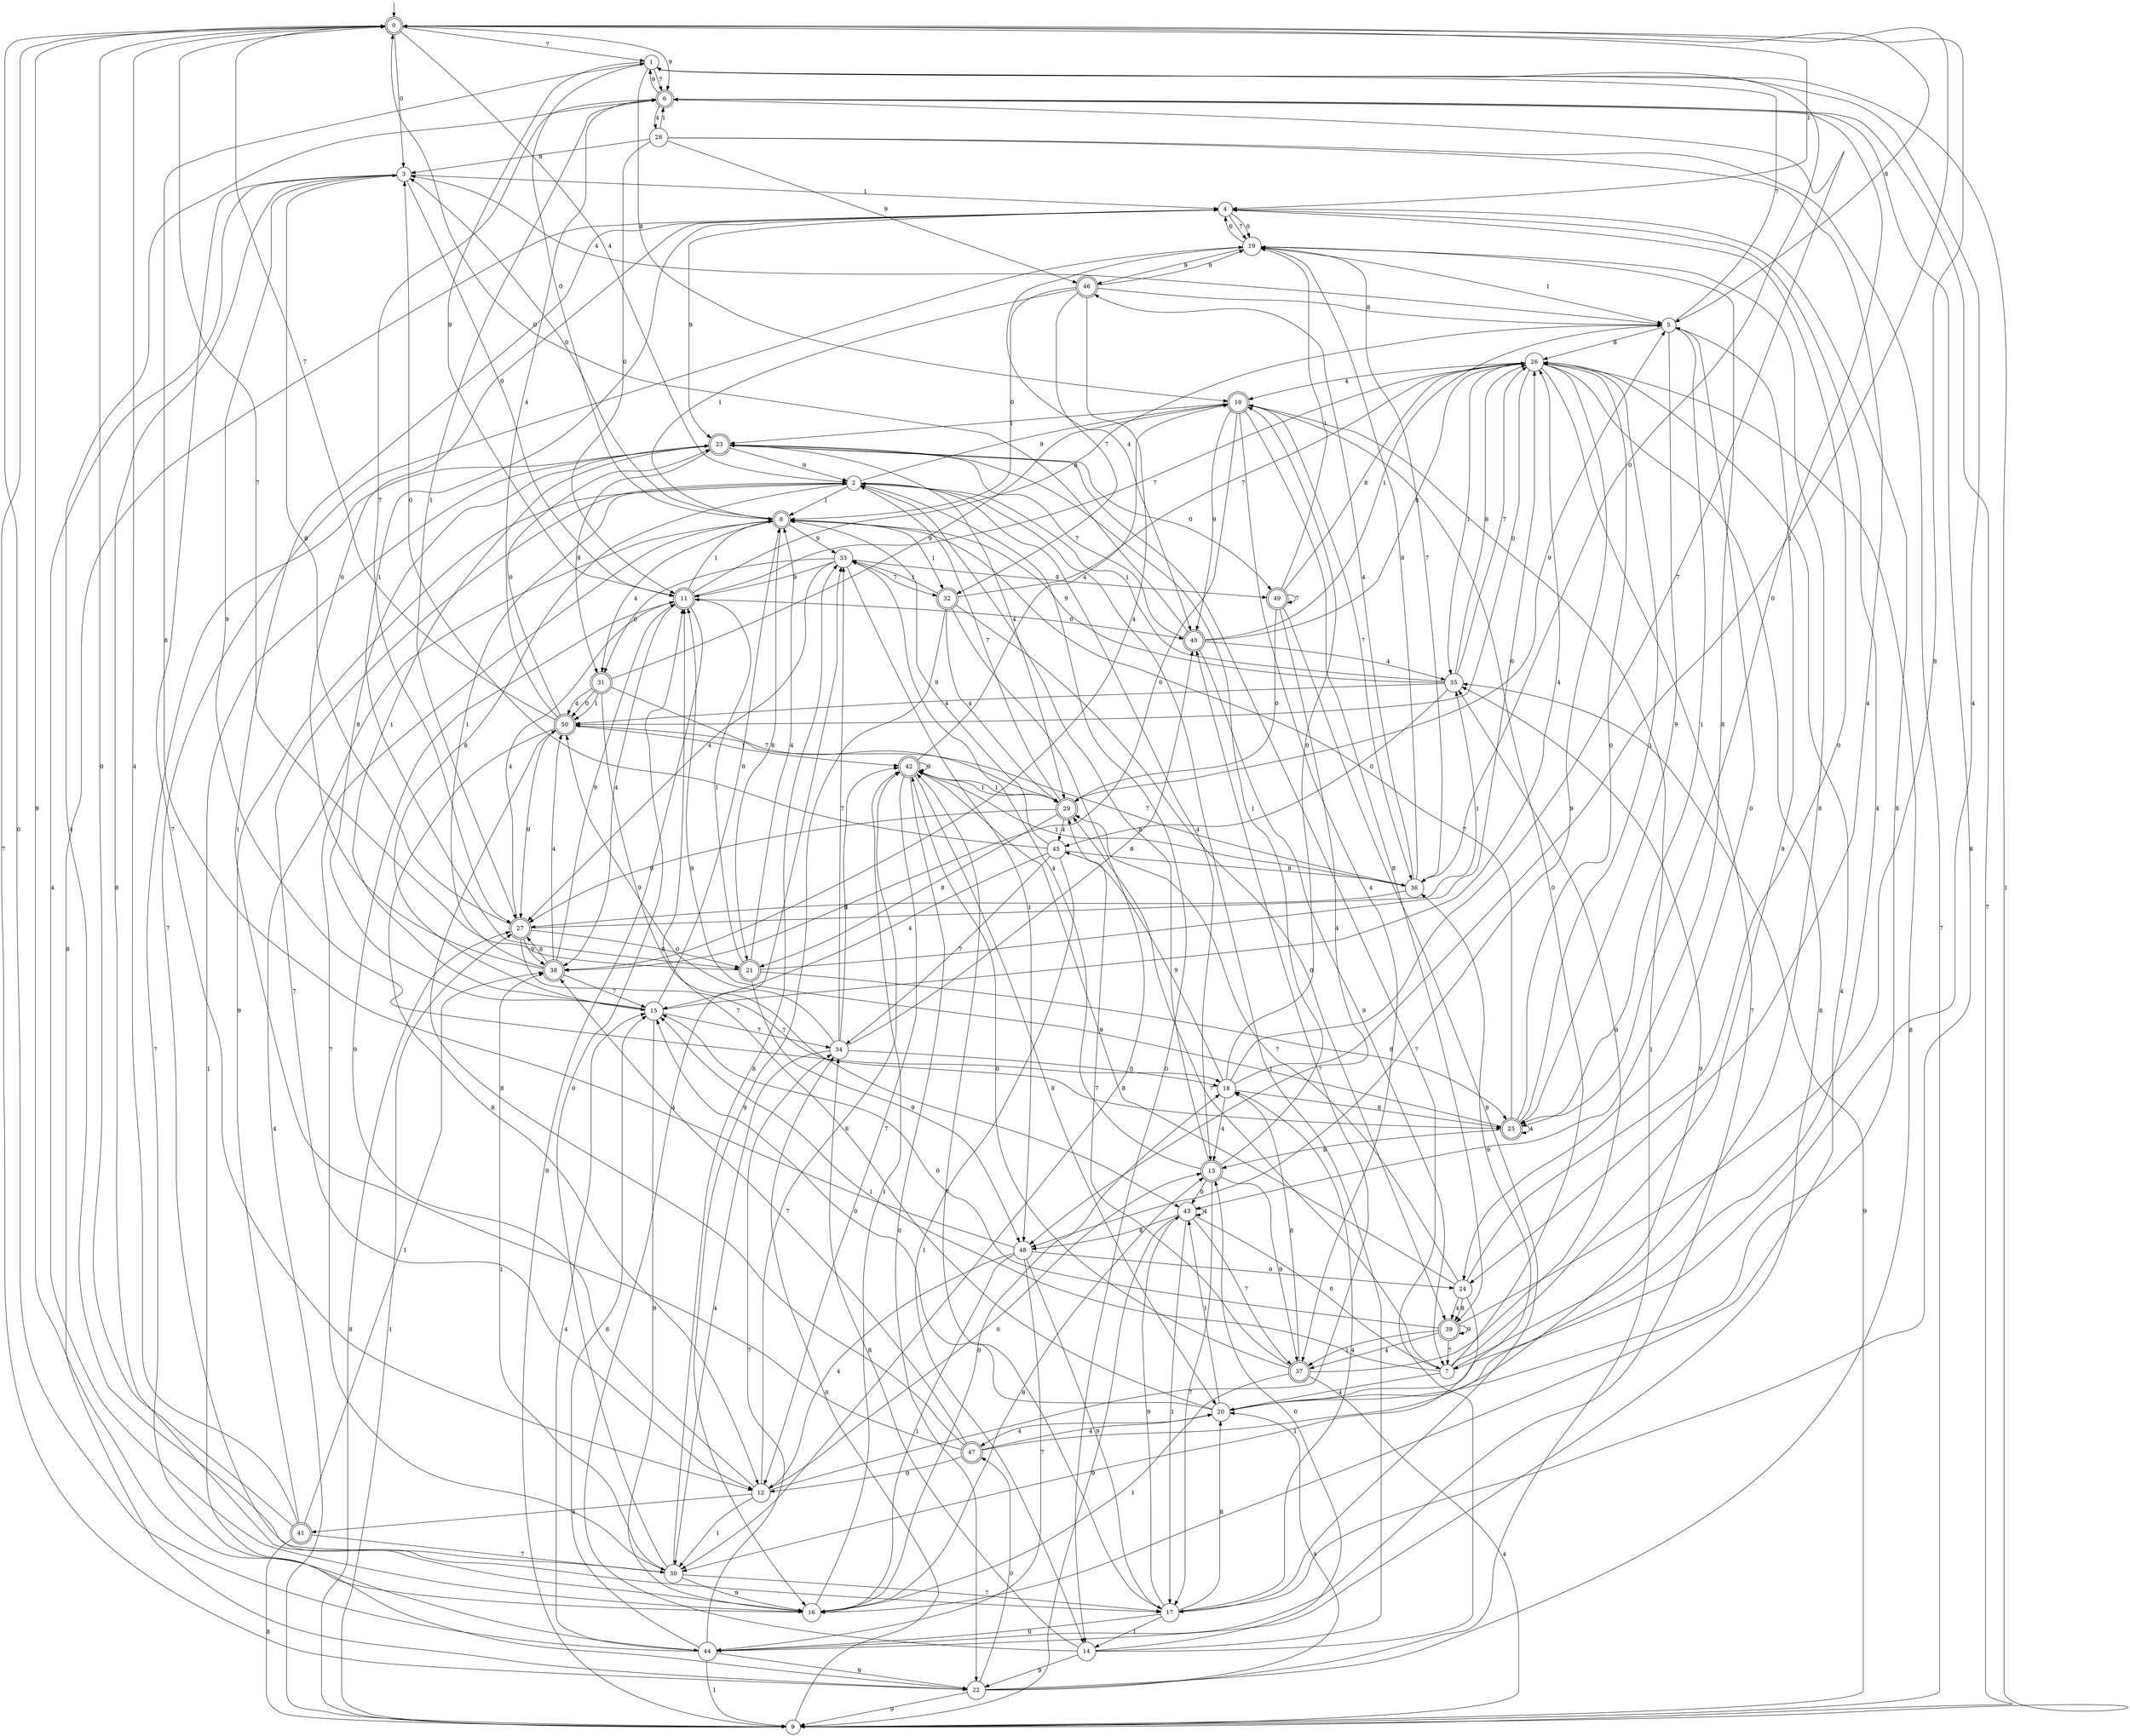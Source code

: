 digraph g {

	s0 [shape="doublecircle" label="0"];
	s1 [shape="circle" label="1"];
	s2 [shape="circle" label="2"];
	s3 [shape="circle" label="3"];
	s4 [shape="circle" label="4"];
	s5 [shape="circle" label="5"];
	s6 [shape="doublecircle" label="6"];
	s7 [shape="circle" label="7"];
	s8 [shape="doublecircle" label="8"];
	s9 [shape="circle" label="9"];
	s10 [shape="doublecircle" label="10"];
	s11 [shape="doublecircle" label="11"];
	s12 [shape="circle" label="12"];
	s13 [shape="doublecircle" label="13"];
	s14 [shape="circle" label="14"];
	s15 [shape="circle" label="15"];
	s16 [shape="circle" label="16"];
	s17 [shape="circle" label="17"];
	s18 [shape="circle" label="18"];
	s19 [shape="circle" label="19"];
	s20 [shape="circle" label="20"];
	s21 [shape="doublecircle" label="21"];
	s22 [shape="circle" label="22"];
	s23 [shape="doublecircle" label="23"];
	s24 [shape="circle" label="24"];
	s25 [shape="doublecircle" label="25"];
	s26 [shape="circle" label="26"];
	s27 [shape="doublecircle" label="27"];
	s28 [shape="circle" label="28"];
	s29 [shape="doublecircle" label="29"];
	s30 [shape="circle" label="30"];
	s31 [shape="doublecircle" label="31"];
	s32 [shape="doublecircle" label="32"];
	s33 [shape="circle" label="33"];
	s34 [shape="circle" label="34"];
	s35 [shape="circle" label="35"];
	s36 [shape="circle" label="36"];
	s37 [shape="doublecircle" label="37"];
	s38 [shape="doublecircle" label="38"];
	s39 [shape="doublecircle" label="39"];
	s40 [shape="doublecircle" label="40"];
	s41 [shape="doublecircle" label="41"];
	s42 [shape="doublecircle" label="42"];
	s43 [shape="circle" label="43"];
	s44 [shape="circle" label="44"];
	s45 [shape="circle" label="45"];
	s46 [shape="doublecircle" label="46"];
	s47 [shape="doublecircle" label="47"];
	s48 [shape="circle" label="48"];
	s49 [shape="doublecircle" label="49"];
	s50 [shape="doublecircle" label="50"];
	s0 -> s1 [label="7"];
	s0 -> s2 [label="4"];
	s0 -> s3 [label="0"];
	s0 -> s4 [label="1"];
	s0 -> s5 [label="8"];
	s0 -> s6 [label="9"];
	s1 -> s6 [label="7"];
	s1 -> s7 [label="4"];
	s1 -> s8 [label="0"];
	s1 -> s9 [label="1"];
	s1 -> s10 [label="8"];
	s1 -> s11 [label="9"];
	s2 -> s12 [label="7"];
	s2 -> s13 [label="4"];
	s2 -> s14 [label="0"];
	s2 -> s8 [label="1"];
	s2 -> s15 [label="8"];
	s2 -> s10 [label="9"];
	s3 -> s12 [label="7"];
	s3 -> s16 [label="4"];
	s3 -> s11 [label="0"];
	s3 -> s4 [label="1"];
	s3 -> s17 [label="8"];
	s3 -> s18 [label="9"];
	s4 -> s19 [label="7"];
	s4 -> s20 [label="4"];
	s4 -> s19 [label="0"];
	s4 -> s21 [label="1"];
	s4 -> s22 [label="8"];
	s4 -> s23 [label="9"];
	s5 -> s1 [label="7"];
	s5 -> s3 [label="4"];
	s5 -> s24 [label="0"];
	s5 -> s25 [label="1"];
	s5 -> s26 [label="8"];
	s5 -> s25 [label="9"];
	s6 -> s27 [label="7"];
	s6 -> s28 [label="4"];
	s6 -> s25 [label="0"];
	s6 -> s27 [label="1"];
	s6 -> s17 [label="8"];
	s6 -> s1 [label="9"];
	s7 -> s29 [label="7"];
	s7 -> s20 [label="4"];
	s7 -> s10 [label="0"];
	s7 -> s15 [label="1"];
	s7 -> s19 [label="8"];
	s7 -> s5 [label="9"];
	s8 -> s30 [label="7"];
	s8 -> s31 [label="4"];
	s8 -> s3 [label="0"];
	s8 -> s32 [label="1"];
	s8 -> s21 [label="8"];
	s8 -> s33 [label="9"];
	s9 -> s6 [label="7"];
	s9 -> s8 [label="4"];
	s9 -> s34 [label="0"];
	s9 -> s27 [label="1"];
	s9 -> s27 [label="8"];
	s9 -> s35 [label="9"];
	s10 -> s36 [label="7"];
	s10 -> s37 [label="4"];
	s10 -> s38 [label="0"];
	s10 -> s23 [label="1"];
	s10 -> s39 [label="8"];
	s10 -> s40 [label="9"];
	s11 -> s26 [label="7"];
	s11 -> s38 [label="4"];
	s11 -> s40 [label="0"];
	s11 -> s8 [label="1"];
	s11 -> s5 [label="8"];
	s11 -> s9 [label="9"];
	s12 -> s40 [label="7"];
	s12 -> s41 [label="4"];
	s12 -> s13 [label="0"];
	s12 -> s30 [label="1"];
	s12 -> s42 [label="8"];
	s12 -> s11 [label="9"];
	s13 -> s17 [label="7"];
	s13 -> s33 [label="4"];
	s13 -> s43 [label="0"];
	s13 -> s23 [label="1"];
	s13 -> s2 [label="8"];
	s13 -> s37 [label="9"];
	s14 -> s23 [label="7"];
	s14 -> s33 [label="4"];
	s14 -> s13 [label="0"];
	s14 -> s2 [label="1"];
	s14 -> s34 [label="8"];
	s14 -> s22 [label="9"];
	s15 -> s34 [label="7"];
	s15 -> s26 [label="4"];
	s15 -> s8 [label="0"];
	s15 -> s23 [label="1"];
	s15 -> s23 [label="8"];
	s15 -> s16 [label="9"];
	s16 -> s19 [label="7"];
	s16 -> s26 [label="4"];
	s16 -> s18 [label="0"];
	s16 -> s42 [label="1"];
	s16 -> s13 [label="8"];
	s16 -> s0 [label="9"];
	s17 -> s42 [label="7"];
	s17 -> s18 [label="4"];
	s17 -> s44 [label="0"];
	s17 -> s14 [label="1"];
	s17 -> s20 [label="8"];
	s17 -> s43 [label="9"];
	s18 -> s6 [label="7"];
	s18 -> s13 [label="4"];
	s18 -> s10 [label="0"];
	s18 -> s0 [label="1"];
	s18 -> s25 [label="8"];
	s18 -> s45 [label="9"];
	s19 -> s36 [label="7"];
	s19 -> s40 [label="4"];
	s19 -> s4 [label="0"];
	s19 -> s5 [label="1"];
	s19 -> s43 [label="8"];
	s19 -> s46 [label="9"];
	s20 -> s11 [label="7"];
	s20 -> s47 [label="4"];
	s20 -> s15 [label="0"];
	s20 -> s43 [label="1"];
	s20 -> s4 [label="8"];
	s20 -> s36 [label="9"];
	s21 -> s0 [label="7"];
	s21 -> s8 [label="4"];
	s21 -> s26 [label="0"];
	s21 -> s11 [label="1"];
	s21 -> s25 [label="8"];
	s21 -> s48 [label="9"];
	s22 -> s0 [label="7"];
	s22 -> s20 [label="4"];
	s22 -> s47 [label="0"];
	s22 -> s10 [label="1"];
	s22 -> s26 [label="8"];
	s22 -> s9 [label="9"];
	s23 -> s44 [label="7"];
	s23 -> s29 [label="4"];
	s23 -> s49 [label="0"];
	s23 -> s22 [label="1"];
	s23 -> s31 [label="8"];
	s23 -> s2 [label="9"];
	s24 -> s29 [label="7"];
	s24 -> s39 [label="4"];
	s24 -> s4 [label="0"];
	s24 -> s30 [label="1"];
	s24 -> s39 [label="8"];
	s24 -> s42 [label="9"];
	s25 -> s8 [label="7"];
	s25 -> s25 [label="4"];
	s25 -> s26 [label="0"];
	s25 -> s26 [label="1"];
	s25 -> s13 [label="8"];
	s25 -> s11 [label="9"];
	s26 -> s44 [label="7"];
	s26 -> s10 [label="4"];
	s26 -> s50 [label="0"];
	s26 -> s35 [label="1"];
	s26 -> s44 [label="8"];
	s26 -> s48 [label="9"];
	s27 -> s25 [label="7"];
	s27 -> s11 [label="4"];
	s27 -> s21 [label="0"];
	s27 -> s35 [label="1"];
	s27 -> s3 [label="8"];
	s27 -> s38 [label="9"];
	s28 -> s9 [label="7"];
	s28 -> s24 [label="4"];
	s28 -> s11 [label="0"];
	s28 -> s6 [label="1"];
	s28 -> s3 [label="8"];
	s28 -> s46 [label="9"];
	s29 -> s2 [label="7"];
	s29 -> s45 [label="4"];
	s29 -> s27 [label="0"];
	s29 -> s42 [label="1"];
	s29 -> s21 [label="8"];
	s29 -> s5 [label="9"];
	s30 -> s17 [label="7"];
	s30 -> s6 [label="4"];
	s30 -> s11 [label="0"];
	s30 -> s38 [label="1"];
	s30 -> s33 [label="8"];
	s30 -> s16 [label="9"];
	s31 -> s29 [label="7"];
	s31 -> s50 [label="4"];
	s31 -> s50 [label="0"];
	s31 -> s50 [label="1"];
	s31 -> s43 [label="8"];
	s31 -> s10 [label="9"];
	s32 -> s26 [label="7"];
	s32 -> s29 [label="4"];
	s32 -> s39 [label="0"];
	s32 -> s33 [label="1"];
	s32 -> s30 [label="8"];
	s32 -> s16 [label="9"];
	s33 -> s32 [label="7"];
	s33 -> s27 [label="4"];
	s33 -> s31 [label="0"];
	s33 -> s48 [label="1"];
	s33 -> s49 [label="8"];
	s33 -> s11 [label="9"];
	s34 -> s33 [label="7"];
	s34 -> s30 [label="4"];
	s34 -> s18 [label="0"];
	s34 -> s42 [label="1"];
	s34 -> s40 [label="8"];
	s34 -> s50 [label="9"];
	s35 -> s26 [label="7"];
	s35 -> s50 [label="4"];
	s35 -> s45 [label="0"];
	s35 -> s2 [label="1"];
	s35 -> s26 [label="8"];
	s35 -> s8 [label="9"];
	s36 -> s50 [label="7"];
	s36 -> s46 [label="4"];
	s36 -> s1 [label="0"];
	s36 -> s42 [label="1"];
	s36 -> s19 [label="8"];
	s36 -> s27 [label="9"];
	s37 -> s29 [label="7"];
	s37 -> s9 [label="4"];
	s37 -> s42 [label="0"];
	s37 -> s16 [label="1"];
	s37 -> s18 [label="8"];
	s37 -> s35 [label="9"];
	s38 -> s15 [label="7"];
	s38 -> s50 [label="4"];
	s38 -> s4 [label="0"];
	s38 -> s2 [label="1"];
	s38 -> s27 [label="8"];
	s38 -> s11 [label="9"];
	s39 -> s7 [label="7"];
	s39 -> s37 [label="4"];
	s39 -> s15 [label="0"];
	s39 -> s37 [label="1"];
	s39 -> s0 [label="8"];
	s39 -> s39 [label="9"];
	s40 -> s23 [label="7"];
	s40 -> s35 [label="4"];
	s40 -> s0 [label="0"];
	s40 -> s5 [label="1"];
	s40 -> s26 [label="8"];
	s40 -> s7 [label="9"];
	s41 -> s30 [label="7"];
	s41 -> s0 [label="4"];
	s41 -> s0 [label="0"];
	s41 -> s38 [label="1"];
	s41 -> s9 [label="8"];
	s41 -> s2 [label="9"];
	s42 -> s12 [label="7"];
	s42 -> s10 [label="4"];
	s42 -> s22 [label="0"];
	s42 -> s29 [label="1"];
	s42 -> s20 [label="8"];
	s42 -> s42 [label="9"];
	s43 -> s37 [label="7"];
	s43 -> s43 [label="4"];
	s43 -> s7 [label="0"];
	s43 -> s17 [label="1"];
	s43 -> s48 [label="8"];
	s43 -> s9 [label="9"];
	s44 -> s34 [label="7"];
	s44 -> s15 [label="4"];
	s44 -> s0 [label="0"];
	s44 -> s9 [label="1"];
	s44 -> s15 [label="8"];
	s44 -> s22 [label="9"];
	s45 -> s34 [label="7"];
	s45 -> s15 [label="4"];
	s45 -> s3 [label="0"];
	s45 -> s14 [label="1"];
	s45 -> s36 [label="8"];
	s45 -> s8 [label="9"];
	s46 -> s32 [label="7"];
	s46 -> s38 [label="4"];
	s46 -> s8 [label="0"];
	s46 -> s8 [label="1"];
	s46 -> s5 [label="8"];
	s46 -> s19 [label="9"];
	s47 -> s38 [label="7"];
	s47 -> s20 [label="4"];
	s47 -> s12 [label="0"];
	s47 -> s4 [label="1"];
	s47 -> s50 [label="8"];
	s47 -> s35 [label="9"];
	s48 -> s44 [label="7"];
	s48 -> s12 [label="4"];
	s48 -> s24 [label="0"];
	s48 -> s16 [label="1"];
	s48 -> s1 [label="8"];
	s48 -> s17 [label="9"];
	s49 -> s49 [label="7"];
	s49 -> s48 [label="4"];
	s49 -> s29 [label="0"];
	s49 -> s19 [label="1"];
	s49 -> s26 [label="8"];
	s49 -> s17 [label="9"];
	s50 -> s0 [label="7"];
	s50 -> s6 [label="4"];
	s50 -> s23 [label="0"];
	s50 -> s42 [label="1"];
	s50 -> s12 [label="8"];
	s50 -> s27 [label="9"];

__start0 [label="" shape="none" width="0" height="0"];
__start0 -> s0;

}

